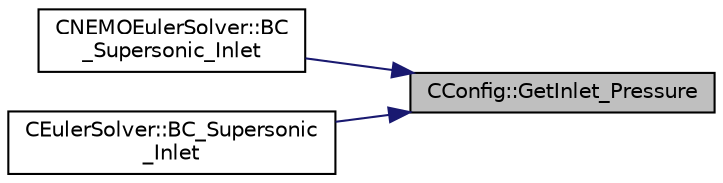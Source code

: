 digraph "CConfig::GetInlet_Pressure"
{
 // LATEX_PDF_SIZE
  edge [fontname="Helvetica",fontsize="10",labelfontname="Helvetica",labelfontsize="10"];
  node [fontname="Helvetica",fontsize="10",shape=record];
  rankdir="RL";
  Node1 [label="CConfig::GetInlet_Pressure",height=0.2,width=0.4,color="black", fillcolor="grey75", style="filled", fontcolor="black",tooltip="Get the pressure at a supersonic inlet boundary."];
  Node1 -> Node2 [dir="back",color="midnightblue",fontsize="10",style="solid",fontname="Helvetica"];
  Node2 [label="CNEMOEulerSolver::BC\l_Supersonic_Inlet",height=0.2,width=0.4,color="black", fillcolor="white", style="filled",URL="$classCNEMOEulerSolver.html#a1448f7a4a713ada22016532249a56a95",tooltip="Impose a supersonic inlet boundary condition."];
  Node1 -> Node3 [dir="back",color="midnightblue",fontsize="10",style="solid",fontname="Helvetica"];
  Node3 [label="CEulerSolver::BC_Supersonic\l_Inlet",height=0.2,width=0.4,color="black", fillcolor="white", style="filled",URL="$classCEulerSolver.html#a453f213de163fd34a89426ca05c59e33",tooltip="Impose a supersonic inlet boundary condition."];
}
